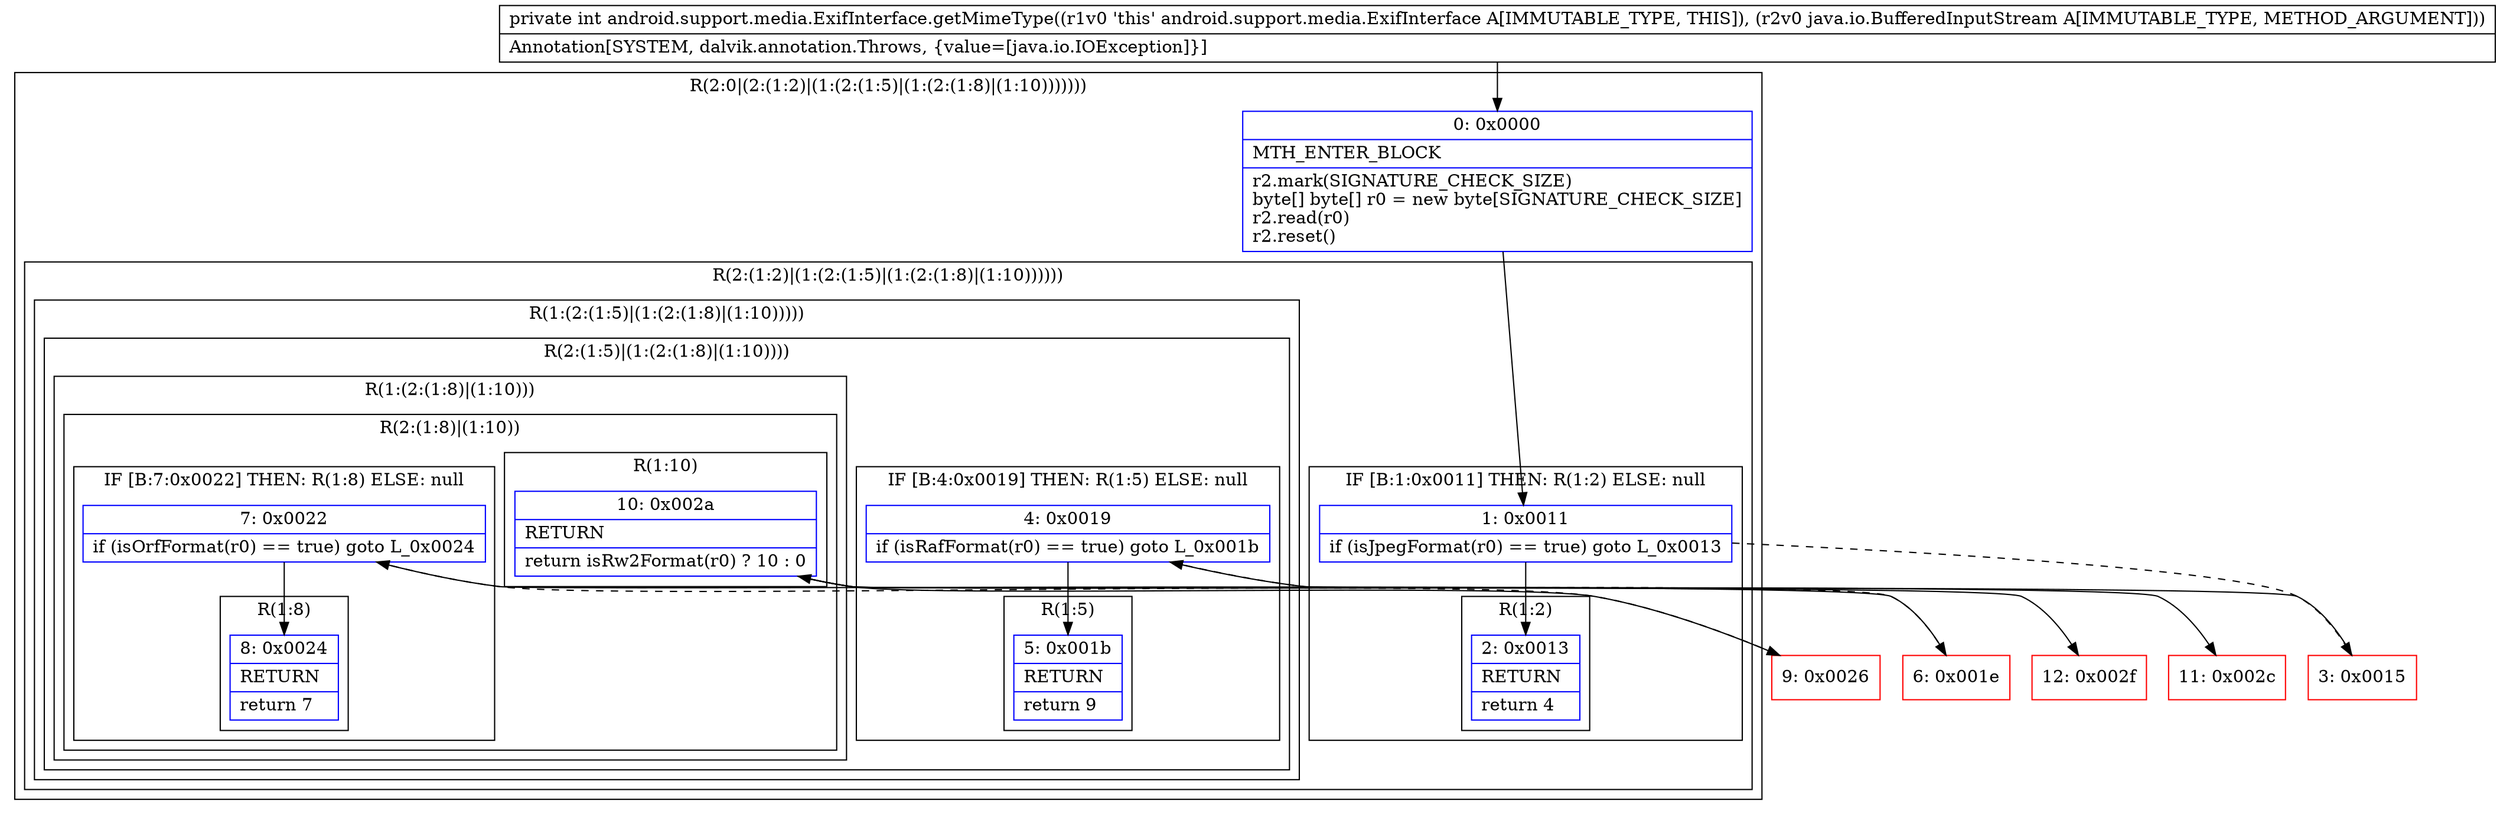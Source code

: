 digraph "CFG forandroid.support.media.ExifInterface.getMimeType(Ljava\/io\/BufferedInputStream;)I" {
subgraph cluster_Region_2003721433 {
label = "R(2:0|(2:(1:2)|(1:(2:(1:5)|(1:(2:(1:8)|(1:10)))))))";
node [shape=record,color=blue];
Node_0 [shape=record,label="{0\:\ 0x0000|MTH_ENTER_BLOCK\l|r2.mark(SIGNATURE_CHECK_SIZE)\lbyte[] byte[] r0 = new byte[SIGNATURE_CHECK_SIZE]\lr2.read(r0)\lr2.reset()\l}"];
subgraph cluster_Region_1319423872 {
label = "R(2:(1:2)|(1:(2:(1:5)|(1:(2:(1:8)|(1:10))))))";
node [shape=record,color=blue];
subgraph cluster_IfRegion_587165814 {
label = "IF [B:1:0x0011] THEN: R(1:2) ELSE: null";
node [shape=record,color=blue];
Node_1 [shape=record,label="{1\:\ 0x0011|if (isJpegFormat(r0) == true) goto L_0x0013\l}"];
subgraph cluster_Region_1516521569 {
label = "R(1:2)";
node [shape=record,color=blue];
Node_2 [shape=record,label="{2\:\ 0x0013|RETURN\l|return 4\l}"];
}
}
subgraph cluster_Region_517222943 {
label = "R(1:(2:(1:5)|(1:(2:(1:8)|(1:10)))))";
node [shape=record,color=blue];
subgraph cluster_Region_255389332 {
label = "R(2:(1:5)|(1:(2:(1:8)|(1:10))))";
node [shape=record,color=blue];
subgraph cluster_IfRegion_388140529 {
label = "IF [B:4:0x0019] THEN: R(1:5) ELSE: null";
node [shape=record,color=blue];
Node_4 [shape=record,label="{4\:\ 0x0019|if (isRafFormat(r0) == true) goto L_0x001b\l}"];
subgraph cluster_Region_1728636988 {
label = "R(1:5)";
node [shape=record,color=blue];
Node_5 [shape=record,label="{5\:\ 0x001b|RETURN\l|return 9\l}"];
}
}
subgraph cluster_Region_534217724 {
label = "R(1:(2:(1:8)|(1:10)))";
node [shape=record,color=blue];
subgraph cluster_Region_548150995 {
label = "R(2:(1:8)|(1:10))";
node [shape=record,color=blue];
subgraph cluster_IfRegion_565633970 {
label = "IF [B:7:0x0022] THEN: R(1:8) ELSE: null";
node [shape=record,color=blue];
Node_7 [shape=record,label="{7\:\ 0x0022|if (isOrfFormat(r0) == true) goto L_0x0024\l}"];
subgraph cluster_Region_1755842588 {
label = "R(1:8)";
node [shape=record,color=blue];
Node_8 [shape=record,label="{8\:\ 0x0024|RETURN\l|return 7\l}"];
}
}
subgraph cluster_Region_607906761 {
label = "R(1:10)";
node [shape=record,color=blue];
Node_10 [shape=record,label="{10\:\ 0x002a|RETURN\l|return isRw2Format(r0) ? 10 : 0\l}"];
}
}
}
}
}
}
}
Node_3 [shape=record,color=red,label="{3\:\ 0x0015}"];
Node_6 [shape=record,color=red,label="{6\:\ 0x001e}"];
Node_9 [shape=record,color=red,label="{9\:\ 0x0026}"];
Node_11 [shape=record,color=red,label="{11\:\ 0x002c}"];
Node_12 [shape=record,color=red,label="{12\:\ 0x002f}"];
MethodNode[shape=record,label="{private int android.support.media.ExifInterface.getMimeType((r1v0 'this' android.support.media.ExifInterface A[IMMUTABLE_TYPE, THIS]), (r2v0 java.io.BufferedInputStream A[IMMUTABLE_TYPE, METHOD_ARGUMENT]))  | Annotation[SYSTEM, dalvik.annotation.Throws, \{value=[java.io.IOException]\}]\l}"];
MethodNode -> Node_0;
Node_0 -> Node_1;
Node_1 -> Node_2;
Node_1 -> Node_3[style=dashed];
Node_4 -> Node_5;
Node_4 -> Node_6[style=dashed];
Node_7 -> Node_8;
Node_7 -> Node_9[style=dashed];
Node_10 -> Node_11;
Node_10 -> Node_12;
Node_3 -> Node_4;
Node_6 -> Node_7;
Node_9 -> Node_10;
}

